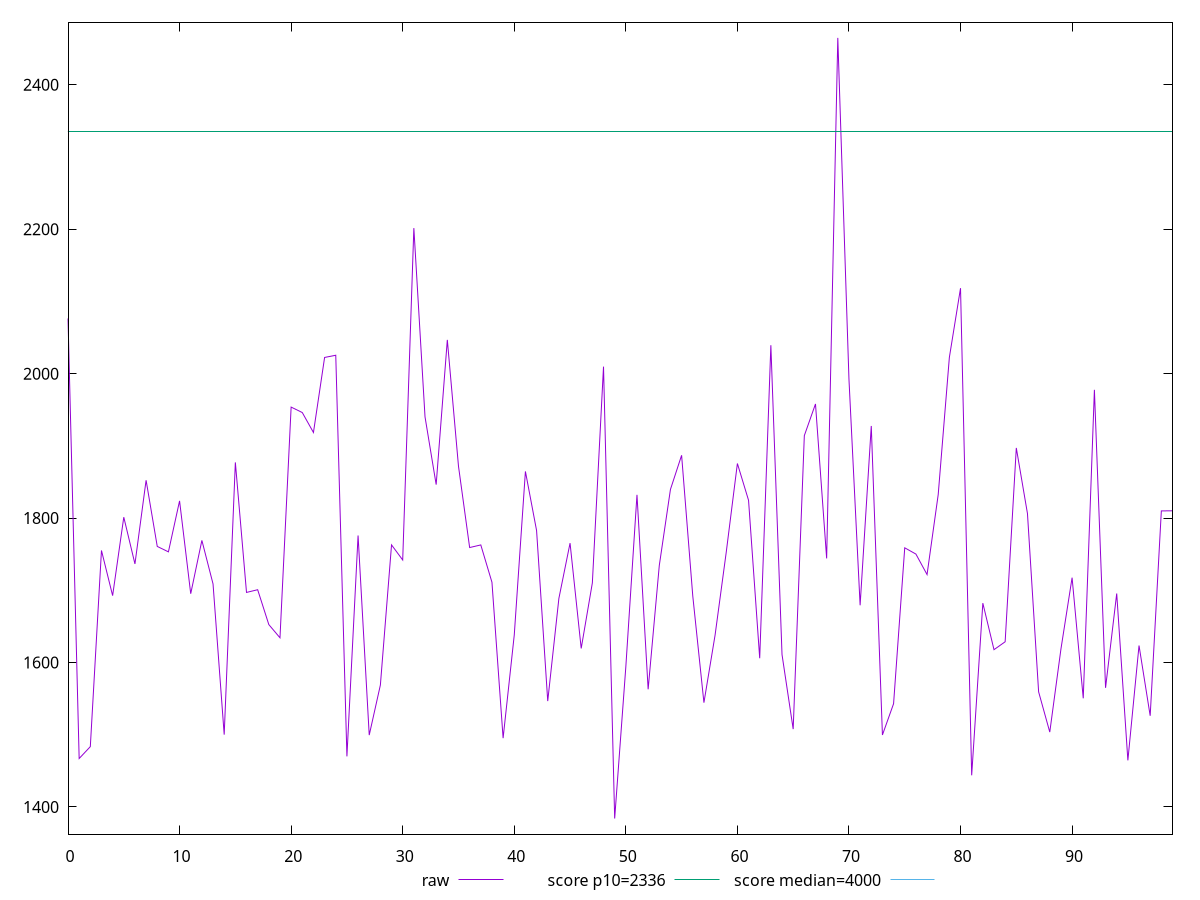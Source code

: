 reset

$raw <<EOF
0 2076.4809999999998
1 1467.111
2 1483.5720000000001
3 1755.1915
4 1692.6550000000002
5 1801.2885
6 1736.5559999999996
7 1852.44
8 1760.7939999999999
9 1753.2759999999994
10 1823.8695000000002
11 1695.312
12 1769.1510000000003
13 1708.848
14 1500.12
15 1877.15
16 1697.092
17 1700.841
18 1652.56
19 1634.2679999999996
20 1953.75
21 1946.1599999999999
22 1918.5640000000003
23 2022.4824999999998
24 2025.5565000000001
25 1470.078
26 1775.9254999999998
27 1499.505
28 1568.8650000000002
29 1762.91
30 1742.004
31 2201.63
32 1940.2789999999995
33 1846.38
34 2046.8249999999998
35 1871.9279999999999
36 1759.2414999999996
37 1762.873
38 1711.1490000000001
39 1495.296
40 1638.1319999999996
41 1864.6605
42 1782.8368500000001
43 1546.6229999999998
44 1688.8575000000003
45 1765.3649999999998
46 1619.5259999999998
47 1710.318
48 2009.7690000000002
49 1383.998
50 1593.987
51 1832.2624999999998
52 1562.943
53 1734.488
54 1839.7650000000003
55 1887
56 1692.26
57 1544.433
58 1637.9750000000001
59 1752.742
60 1875.6299999999999
61 1824.6730000000002
62 1605.927
63 2039.4009999999994
64 1611.069
65 1507.8090000000002
66 1914.2650000000003
67 1958.076
68 1744.193
69 2464.99
70 1992.5500000000002
71 1679.2984999999999
72 1927.6235
73 1499.6970000000001
74 1543.0020000000002
75 1758.8570000000002
76 1750.2189999999998
77 1721.8225000000002
78 1832.658
79 2022.5584999999999
80 2118.405
81 1443.867
82 1682.253
83 1617.8159999999998
84 1628.7620000000002
85 1897.1915
86 1806.2979999999998
87 1559.442
88 1503.6981
89 1618.628
90 1717.536
91 1550.49
92 1977.7045000000003
93 1564.962
94 1695.556
95 1464.5059999999999
96 1623.566
97 1526.2720000000002
98 1809.9615000000003
99 1810.1394999999998
EOF

set key outside below
set xrange [0:99]
set yrange [1362.37816:2486.6098399999996]
set trange [1362.37816:2486.6098399999996]
set terminal svg size 640, 500 enhanced background rgb 'white'
set output "reports/report_00028_2021-02-24T12-49-42.674Z/first-contentful-paint/samples/agenda/raw/values.svg"

plot $raw title "raw" with line, \
     2336 title "score p10=2336", \
     4000 title "score median=4000"

reset
